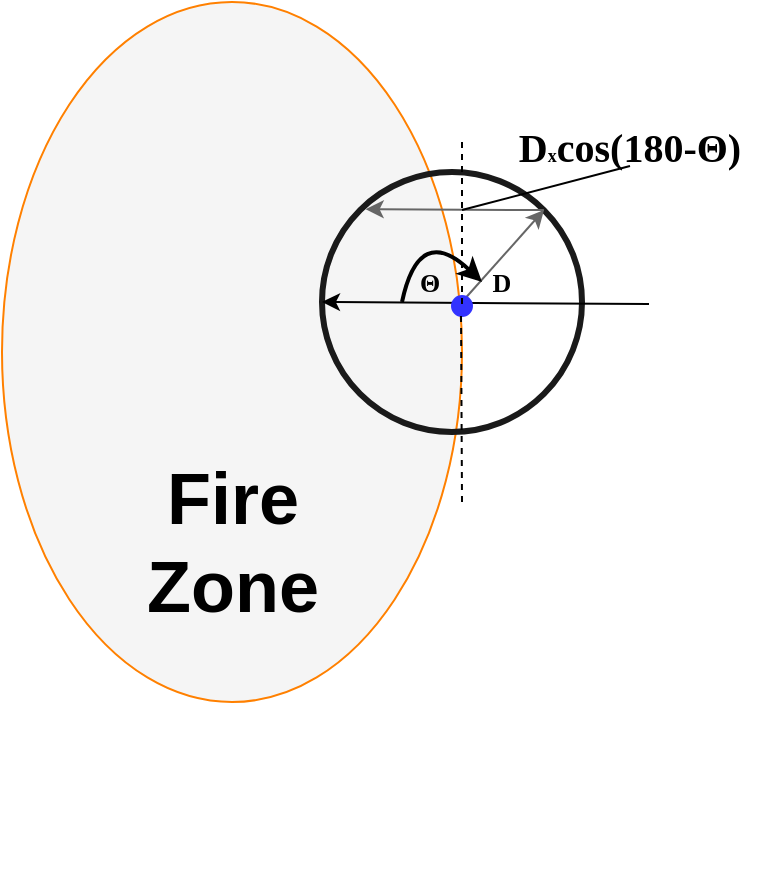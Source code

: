 <mxfile pages="1" version="11.1.4" type="device"><diagram id="EmzJlP1qOvHJYMn43g3R" name="Page-1"><mxGraphModel dx="378" dy="241" grid="1" gridSize="10" guides="1" tooltips="1" connect="1" arrows="1" fold="1" page="1" pageScale="1" pageWidth="850" pageHeight="1100" math="0" shadow="0"><root><mxCell id="0"/><mxCell id="1" parent="0"/><mxCell id="-PLJvhi1QuLJu03sKmbB-1" value="" style="ellipse;whiteSpace=wrap;html=1;strokeColor=#FF8000;fillColor=#f5f5f5;fontColor=#333333;" parent="1" vertex="1"><mxGeometry width="230" height="350" as="geometry"/></mxCell><mxCell id="-PLJvhi1QuLJu03sKmbB-2" value="" style="ellipse;whiteSpace=wrap;html=1;aspect=fixed;strokeColor=#1A1A1A;fillColor=none;strokeWidth=3;" parent="1" vertex="1"><mxGeometry x="160" y="85" width="130" height="130" as="geometry"/></mxCell><mxCell id="-PLJvhi1QuLJu03sKmbB-3" value="" style="endArrow=classic;html=1;entryX=0;entryY=0.5;entryDx=0;entryDy=0;strokeWidth=1;exitX=0.5;exitY=0;exitDx=0;exitDy=0;" parent="1" source="-PLJvhi1QuLJu03sKmbB-6" target="-PLJvhi1QuLJu03sKmbB-2" edge="1"><mxGeometry width="50" height="50" relative="1" as="geometry"><mxPoint x="350" y="150" as="sourcePoint"/><mxPoint x="335" y="145" as="targetPoint"/></mxGeometry></mxCell><mxCell id="-PLJvhi1QuLJu03sKmbB-4" value="" style="endArrow=classic;html=1;strokeWidth=1;entryX=0.168;entryY=0.143;entryDx=0;entryDy=0;exitX=1;exitY=0;exitDx=0;exitDy=0;fillColor=#f5f5f5;strokeColor=#666666;entryPerimeter=0;" parent="1" source="-PLJvhi1QuLJu03sKmbB-2" target="-PLJvhi1QuLJu03sKmbB-2" edge="1"><mxGeometry width="50" height="50" relative="1" as="geometry"><mxPoint x="260" y="140" as="sourcePoint"/><mxPoint x="310" y="90" as="targetPoint"/><Array as="points"/></mxGeometry></mxCell><mxCell id="-PLJvhi1QuLJu03sKmbB-6" value="" style="shape=image;html=1;verticalAlign=top;verticalLabelPosition=bottom;labelBackgroundColor=#ffffff;imageAspect=0;aspect=fixed;image=https://cdn4.iconfinder.com/data/icons/ionicons/512/icon-plane-128.png;strokeColor=#1A1A1A;strokeWidth=3;fillColor=none;rotation=-90;" parent="1" vertex="1"><mxGeometry x="323.5" y="140" width="22" height="22" as="geometry"/></mxCell><mxCell id="-PLJvhi1QuLJu03sKmbB-8" value="" style="endArrow=classic;html=1;strokeWidth=1;fillColor=#f5f5f5;strokeColor=#666666;" parent="1" edge="1"><mxGeometry width="50" height="50" relative="1" as="geometry"><mxPoint x="230" y="150" as="sourcePoint"/><mxPoint x="271" y="104" as="targetPoint"/></mxGeometry></mxCell><mxCell id="-PLJvhi1QuLJu03sKmbB-9" value="&lt;div&gt;&lt;font style=&quot;font-size: 36px&quot;&gt;Fire&lt;/font&gt;&lt;/div&gt;&lt;div&gt;&lt;font style=&quot;font-size: 36px&quot;&gt;Zone&lt;/font&gt;&lt;/div&gt;" style="text;strokeColor=none;fillColor=none;html=1;fontSize=24;fontStyle=1;verticalAlign=middle;align=center;" parent="1" vertex="1"><mxGeometry x="45" y="250" width="140" height="40" as="geometry"/></mxCell><mxCell id="-PLJvhi1QuLJu03sKmbB-12" value="" style="ellipse;whiteSpace=wrap;html=1;" parent="1" vertex="1"><mxGeometry y="440" width="20" as="geometry"/></mxCell><mxCell id="-PLJvhi1QuLJu03sKmbB-13" value="" style="ellipse;whiteSpace=wrap;html=1;aspect=fixed;strokeColor=#3333FF;fillColor=#3333FF;" parent="1" vertex="1"><mxGeometry x="225" y="147" width="10" height="10" as="geometry"/></mxCell><mxCell id="-PLJvhi1QuLJu03sKmbB-14" value="&lt;font style=&quot;font-size: 6px&quot; size=&quot;1&quot;&gt;&lt;b style=&quot;font-size: 13px&quot;&gt;D&lt;/b&gt;&lt;/font&gt;" style="text;html=1;strokeColor=none;fillColor=none;align=center;verticalAlign=middle;whiteSpace=wrap;rounded=0;fontFamily=Times New Roman;" parent="1" vertex="1"><mxGeometry x="230" y="130" width="40" height="20" as="geometry"/></mxCell><mxCell id="-PLJvhi1QuLJu03sKmbB-15" value="" style="endArrow=none;dashed=1;html=1;exitX=0.5;exitY=1;exitDx=0;exitDy=0;jumpSize=6;strokeWidth=1;" parent="1" edge="1"><mxGeometry width="50" height="50" relative="1" as="geometry"><mxPoint x="230" y="151" as="sourcePoint"/><mxPoint x="230" y="70" as="targetPoint"/></mxGeometry></mxCell><mxCell id="-PLJvhi1QuLJu03sKmbB-16" value="&lt;font style=&quot;font-size: 20px&quot; face=&quot;Times New Roman&quot;&gt;&lt;b&gt;D&lt;font style=&quot;font-size: 9px&quot;&gt;x&lt;/font&gt;cos(180-Θ)&lt;/b&gt;&lt;/font&gt;" style="text;html=1;strokeColor=none;fillColor=none;align=center;verticalAlign=middle;whiteSpace=wrap;rounded=0;" parent="1" vertex="1"><mxGeometry x="239" y="62" width="150" height="20" as="geometry"/></mxCell><mxCell id="-PLJvhi1QuLJu03sKmbB-25" value="" style="endArrow=none;dashed=1;html=1;jumpSize=6;strokeWidth=1;" parent="1" edge="1"><mxGeometry width="50" height="50" relative="1" as="geometry"><mxPoint x="230" y="250" as="sourcePoint"/><mxPoint x="229.5" y="154" as="targetPoint"/></mxGeometry></mxCell><mxCell id="-PLJvhi1QuLJu03sKmbB-7" value="" style="shape=image;html=1;verticalAlign=top;verticalLabelPosition=bottom;labelBackgroundColor=#ffffff;imageAspect=0;aspect=fixed;image=https://cdn4.iconfinder.com/data/icons/ionicons/512/icon-plane-128.png;strokeColor=#1A1A1A;strokeWidth=3;fillColor=none;rotation=40;" parent="1" vertex="1"><mxGeometry x="245" y="110" width="22" height="22" as="geometry"/></mxCell><mxCell id="-PLJvhi1QuLJu03sKmbB-5" value="" style="curved=1;endArrow=classic;html=1;strokeWidth=2;" parent="1" edge="1"><mxGeometry width="50" height="50" relative="1" as="geometry"><mxPoint x="200" y="150" as="sourcePoint"/><mxPoint x="240" y="140" as="targetPoint"/><Array as="points"><mxPoint x="208.5" y="110"/></Array></mxGeometry></mxCell><mxCell id="-PLJvhi1QuLJu03sKmbB-30" value="&lt;font style=&quot;font-size: 13px&quot; face=&quot;Times New Roman&quot;&gt;&lt;b&gt;Θ&lt;/b&gt;&lt;/font&gt;" style="text;html=1;strokeColor=none;fillColor=none;align=center;verticalAlign=middle;whiteSpace=wrap;rounded=0;" parent="1" vertex="1"><mxGeometry x="189" y="130" width="50" height="20" as="geometry"/></mxCell><mxCell id="-PLJvhi1QuLJu03sKmbB-32" value="" style="endArrow=none;html=1;strokeWidth=1;entryX=0.5;entryY=1;entryDx=0;entryDy=0;" parent="1" target="-PLJvhi1QuLJu03sKmbB-16" edge="1"><mxGeometry width="50" height="50" relative="1" as="geometry"><mxPoint x="230" y="104" as="sourcePoint"/><mxPoint x="334.5" y="76" as="targetPoint"/></mxGeometry></mxCell></root></mxGraphModel></diagram></mxfile>